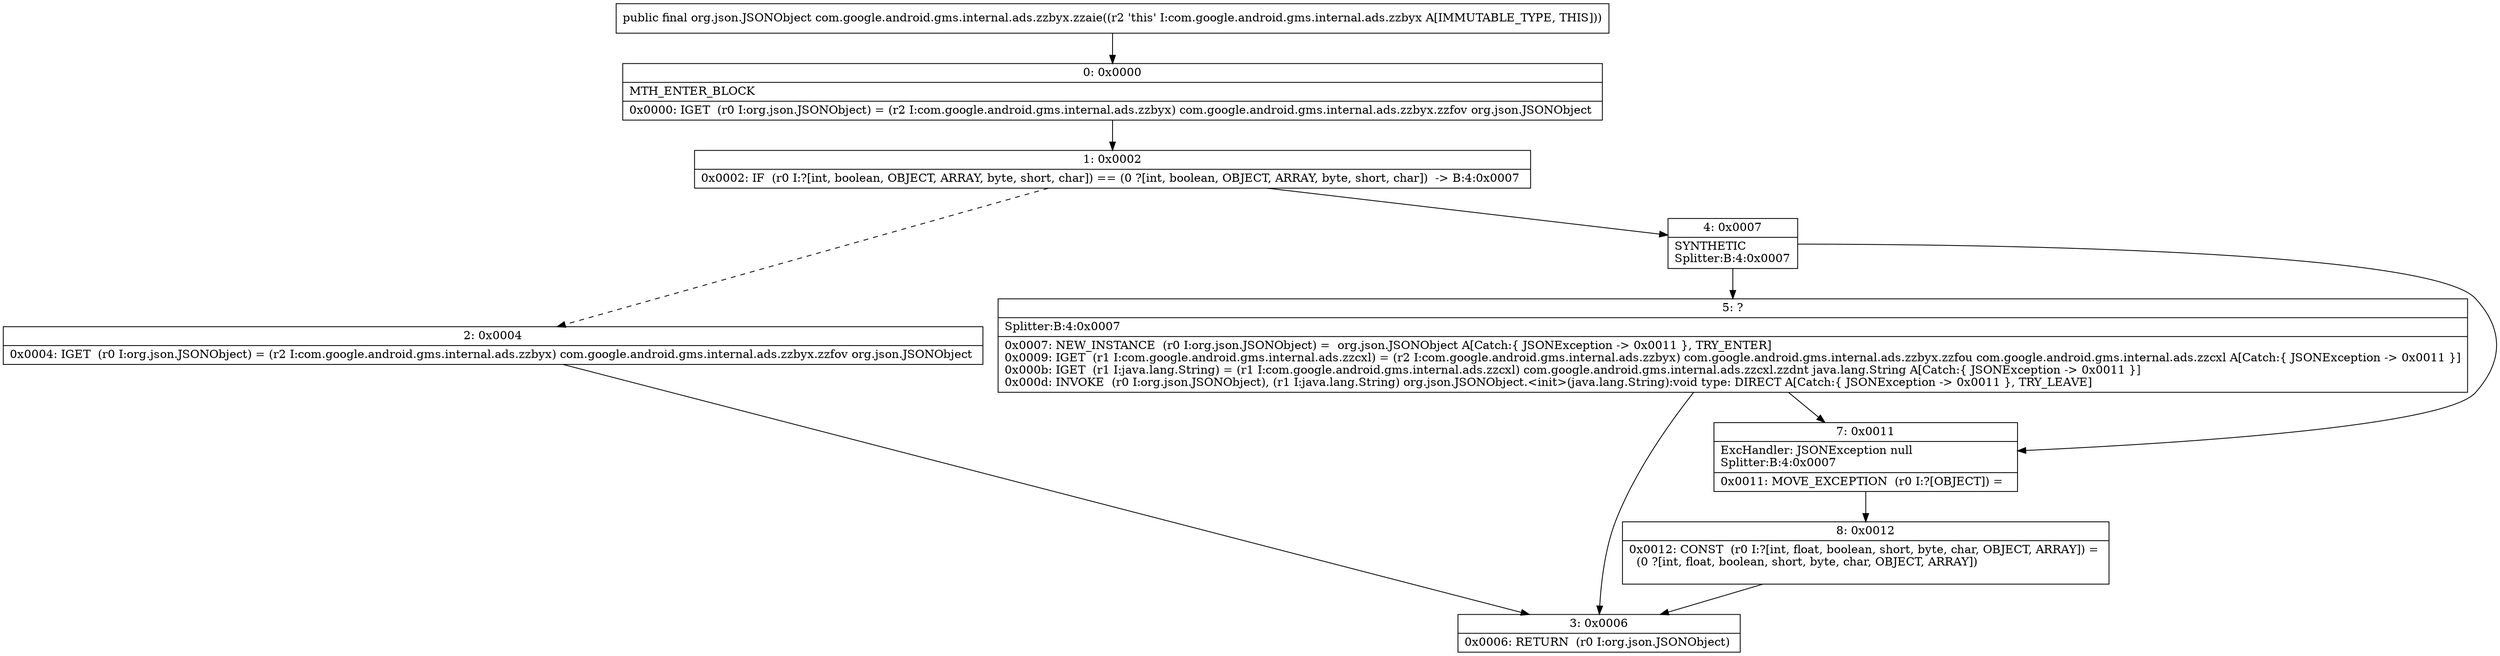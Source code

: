 digraph "CFG forcom.google.android.gms.internal.ads.zzbyx.zzaie()Lorg\/json\/JSONObject;" {
Node_0 [shape=record,label="{0\:\ 0x0000|MTH_ENTER_BLOCK\l|0x0000: IGET  (r0 I:org.json.JSONObject) = (r2 I:com.google.android.gms.internal.ads.zzbyx) com.google.android.gms.internal.ads.zzbyx.zzfov org.json.JSONObject \l}"];
Node_1 [shape=record,label="{1\:\ 0x0002|0x0002: IF  (r0 I:?[int, boolean, OBJECT, ARRAY, byte, short, char]) == (0 ?[int, boolean, OBJECT, ARRAY, byte, short, char])  \-\> B:4:0x0007 \l}"];
Node_2 [shape=record,label="{2\:\ 0x0004|0x0004: IGET  (r0 I:org.json.JSONObject) = (r2 I:com.google.android.gms.internal.ads.zzbyx) com.google.android.gms.internal.ads.zzbyx.zzfov org.json.JSONObject \l}"];
Node_3 [shape=record,label="{3\:\ 0x0006|0x0006: RETURN  (r0 I:org.json.JSONObject) \l}"];
Node_4 [shape=record,label="{4\:\ 0x0007|SYNTHETIC\lSplitter:B:4:0x0007\l}"];
Node_5 [shape=record,label="{5\:\ ?|Splitter:B:4:0x0007\l|0x0007: NEW_INSTANCE  (r0 I:org.json.JSONObject) =  org.json.JSONObject A[Catch:\{ JSONException \-\> 0x0011 \}, TRY_ENTER]\l0x0009: IGET  (r1 I:com.google.android.gms.internal.ads.zzcxl) = (r2 I:com.google.android.gms.internal.ads.zzbyx) com.google.android.gms.internal.ads.zzbyx.zzfou com.google.android.gms.internal.ads.zzcxl A[Catch:\{ JSONException \-\> 0x0011 \}]\l0x000b: IGET  (r1 I:java.lang.String) = (r1 I:com.google.android.gms.internal.ads.zzcxl) com.google.android.gms.internal.ads.zzcxl.zzdnt java.lang.String A[Catch:\{ JSONException \-\> 0x0011 \}]\l0x000d: INVOKE  (r0 I:org.json.JSONObject), (r1 I:java.lang.String) org.json.JSONObject.\<init\>(java.lang.String):void type: DIRECT A[Catch:\{ JSONException \-\> 0x0011 \}, TRY_LEAVE]\l}"];
Node_7 [shape=record,label="{7\:\ 0x0011|ExcHandler: JSONException null\lSplitter:B:4:0x0007\l|0x0011: MOVE_EXCEPTION  (r0 I:?[OBJECT]) =  \l}"];
Node_8 [shape=record,label="{8\:\ 0x0012|0x0012: CONST  (r0 I:?[int, float, boolean, short, byte, char, OBJECT, ARRAY]) = \l  (0 ?[int, float, boolean, short, byte, char, OBJECT, ARRAY])\l \l}"];
MethodNode[shape=record,label="{public final org.json.JSONObject com.google.android.gms.internal.ads.zzbyx.zzaie((r2 'this' I:com.google.android.gms.internal.ads.zzbyx A[IMMUTABLE_TYPE, THIS])) }"];
MethodNode -> Node_0;
Node_0 -> Node_1;
Node_1 -> Node_2[style=dashed];
Node_1 -> Node_4;
Node_2 -> Node_3;
Node_4 -> Node_5;
Node_4 -> Node_7;
Node_5 -> Node_7;
Node_5 -> Node_3;
Node_7 -> Node_8;
Node_8 -> Node_3;
}

